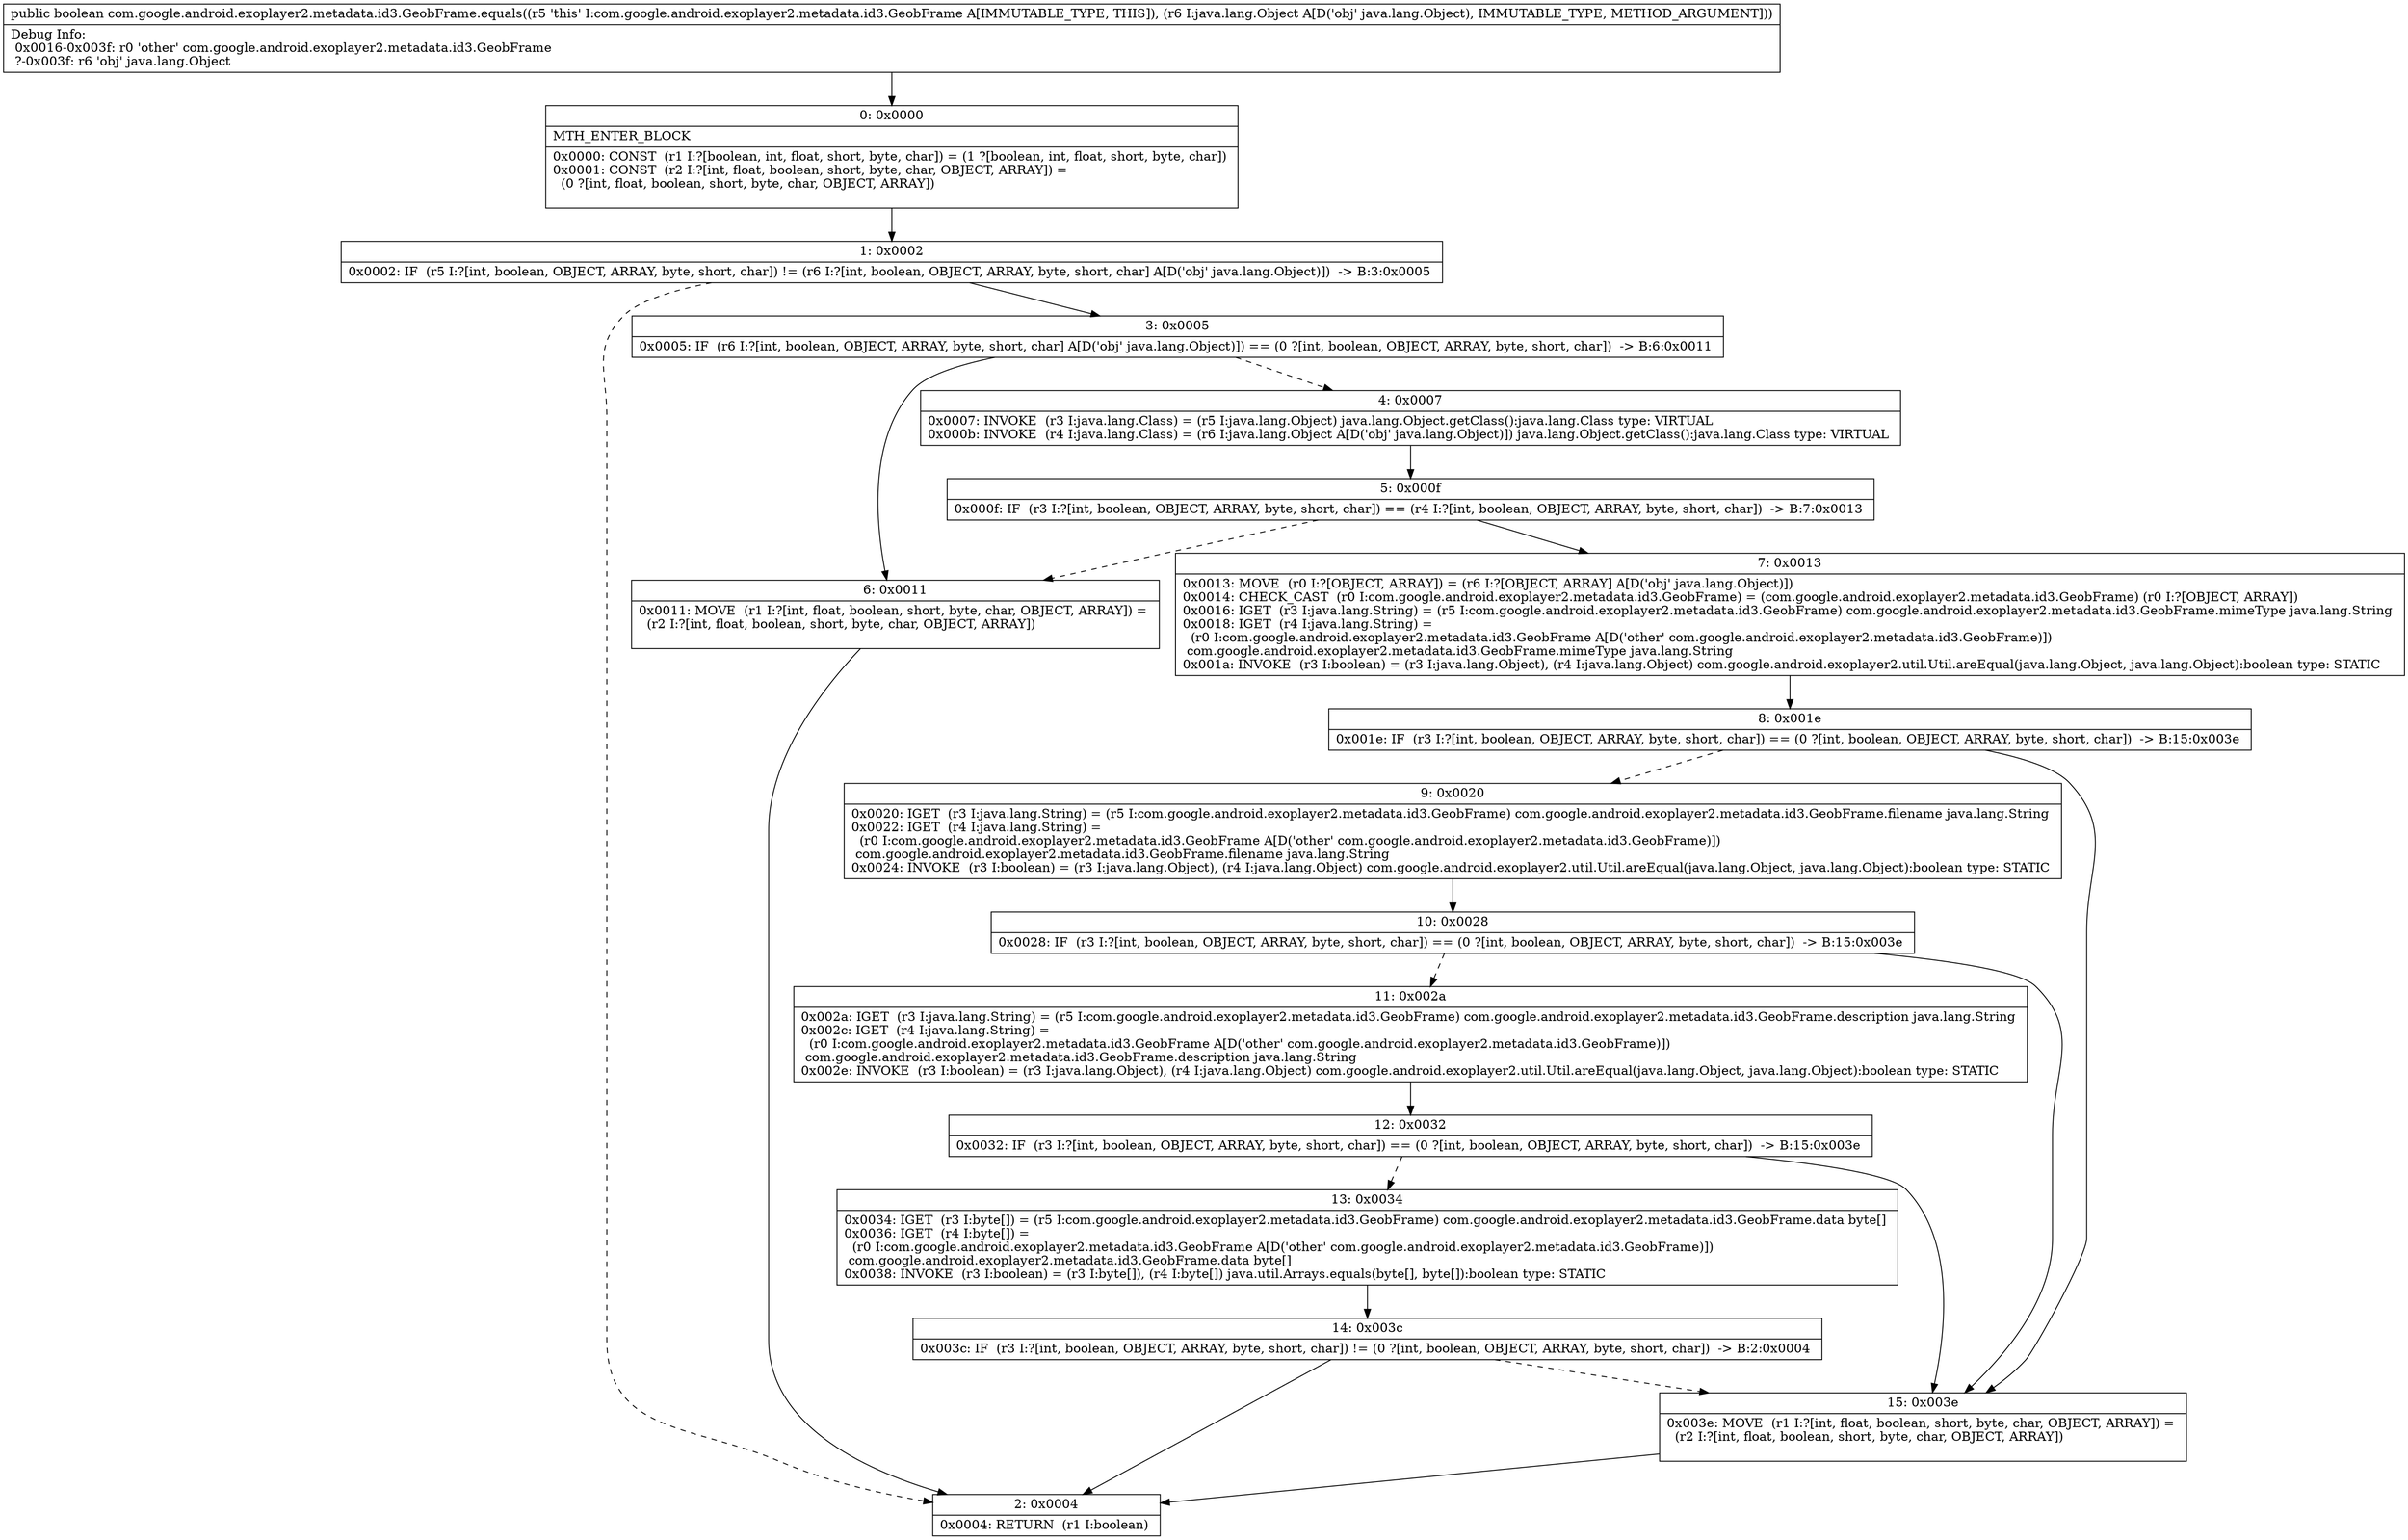 digraph "CFG forcom.google.android.exoplayer2.metadata.id3.GeobFrame.equals(Ljava\/lang\/Object;)Z" {
Node_0 [shape=record,label="{0\:\ 0x0000|MTH_ENTER_BLOCK\l|0x0000: CONST  (r1 I:?[boolean, int, float, short, byte, char]) = (1 ?[boolean, int, float, short, byte, char]) \l0x0001: CONST  (r2 I:?[int, float, boolean, short, byte, char, OBJECT, ARRAY]) = \l  (0 ?[int, float, boolean, short, byte, char, OBJECT, ARRAY])\l \l}"];
Node_1 [shape=record,label="{1\:\ 0x0002|0x0002: IF  (r5 I:?[int, boolean, OBJECT, ARRAY, byte, short, char]) != (r6 I:?[int, boolean, OBJECT, ARRAY, byte, short, char] A[D('obj' java.lang.Object)])  \-\> B:3:0x0005 \l}"];
Node_2 [shape=record,label="{2\:\ 0x0004|0x0004: RETURN  (r1 I:boolean) \l}"];
Node_3 [shape=record,label="{3\:\ 0x0005|0x0005: IF  (r6 I:?[int, boolean, OBJECT, ARRAY, byte, short, char] A[D('obj' java.lang.Object)]) == (0 ?[int, boolean, OBJECT, ARRAY, byte, short, char])  \-\> B:6:0x0011 \l}"];
Node_4 [shape=record,label="{4\:\ 0x0007|0x0007: INVOKE  (r3 I:java.lang.Class) = (r5 I:java.lang.Object) java.lang.Object.getClass():java.lang.Class type: VIRTUAL \l0x000b: INVOKE  (r4 I:java.lang.Class) = (r6 I:java.lang.Object A[D('obj' java.lang.Object)]) java.lang.Object.getClass():java.lang.Class type: VIRTUAL \l}"];
Node_5 [shape=record,label="{5\:\ 0x000f|0x000f: IF  (r3 I:?[int, boolean, OBJECT, ARRAY, byte, short, char]) == (r4 I:?[int, boolean, OBJECT, ARRAY, byte, short, char])  \-\> B:7:0x0013 \l}"];
Node_6 [shape=record,label="{6\:\ 0x0011|0x0011: MOVE  (r1 I:?[int, float, boolean, short, byte, char, OBJECT, ARRAY]) = \l  (r2 I:?[int, float, boolean, short, byte, char, OBJECT, ARRAY])\l \l}"];
Node_7 [shape=record,label="{7\:\ 0x0013|0x0013: MOVE  (r0 I:?[OBJECT, ARRAY]) = (r6 I:?[OBJECT, ARRAY] A[D('obj' java.lang.Object)]) \l0x0014: CHECK_CAST  (r0 I:com.google.android.exoplayer2.metadata.id3.GeobFrame) = (com.google.android.exoplayer2.metadata.id3.GeobFrame) (r0 I:?[OBJECT, ARRAY]) \l0x0016: IGET  (r3 I:java.lang.String) = (r5 I:com.google.android.exoplayer2.metadata.id3.GeobFrame) com.google.android.exoplayer2.metadata.id3.GeobFrame.mimeType java.lang.String \l0x0018: IGET  (r4 I:java.lang.String) = \l  (r0 I:com.google.android.exoplayer2.metadata.id3.GeobFrame A[D('other' com.google.android.exoplayer2.metadata.id3.GeobFrame)])\l com.google.android.exoplayer2.metadata.id3.GeobFrame.mimeType java.lang.String \l0x001a: INVOKE  (r3 I:boolean) = (r3 I:java.lang.Object), (r4 I:java.lang.Object) com.google.android.exoplayer2.util.Util.areEqual(java.lang.Object, java.lang.Object):boolean type: STATIC \l}"];
Node_8 [shape=record,label="{8\:\ 0x001e|0x001e: IF  (r3 I:?[int, boolean, OBJECT, ARRAY, byte, short, char]) == (0 ?[int, boolean, OBJECT, ARRAY, byte, short, char])  \-\> B:15:0x003e \l}"];
Node_9 [shape=record,label="{9\:\ 0x0020|0x0020: IGET  (r3 I:java.lang.String) = (r5 I:com.google.android.exoplayer2.metadata.id3.GeobFrame) com.google.android.exoplayer2.metadata.id3.GeobFrame.filename java.lang.String \l0x0022: IGET  (r4 I:java.lang.String) = \l  (r0 I:com.google.android.exoplayer2.metadata.id3.GeobFrame A[D('other' com.google.android.exoplayer2.metadata.id3.GeobFrame)])\l com.google.android.exoplayer2.metadata.id3.GeobFrame.filename java.lang.String \l0x0024: INVOKE  (r3 I:boolean) = (r3 I:java.lang.Object), (r4 I:java.lang.Object) com.google.android.exoplayer2.util.Util.areEqual(java.lang.Object, java.lang.Object):boolean type: STATIC \l}"];
Node_10 [shape=record,label="{10\:\ 0x0028|0x0028: IF  (r3 I:?[int, boolean, OBJECT, ARRAY, byte, short, char]) == (0 ?[int, boolean, OBJECT, ARRAY, byte, short, char])  \-\> B:15:0x003e \l}"];
Node_11 [shape=record,label="{11\:\ 0x002a|0x002a: IGET  (r3 I:java.lang.String) = (r5 I:com.google.android.exoplayer2.metadata.id3.GeobFrame) com.google.android.exoplayer2.metadata.id3.GeobFrame.description java.lang.String \l0x002c: IGET  (r4 I:java.lang.String) = \l  (r0 I:com.google.android.exoplayer2.metadata.id3.GeobFrame A[D('other' com.google.android.exoplayer2.metadata.id3.GeobFrame)])\l com.google.android.exoplayer2.metadata.id3.GeobFrame.description java.lang.String \l0x002e: INVOKE  (r3 I:boolean) = (r3 I:java.lang.Object), (r4 I:java.lang.Object) com.google.android.exoplayer2.util.Util.areEqual(java.lang.Object, java.lang.Object):boolean type: STATIC \l}"];
Node_12 [shape=record,label="{12\:\ 0x0032|0x0032: IF  (r3 I:?[int, boolean, OBJECT, ARRAY, byte, short, char]) == (0 ?[int, boolean, OBJECT, ARRAY, byte, short, char])  \-\> B:15:0x003e \l}"];
Node_13 [shape=record,label="{13\:\ 0x0034|0x0034: IGET  (r3 I:byte[]) = (r5 I:com.google.android.exoplayer2.metadata.id3.GeobFrame) com.google.android.exoplayer2.metadata.id3.GeobFrame.data byte[] \l0x0036: IGET  (r4 I:byte[]) = \l  (r0 I:com.google.android.exoplayer2.metadata.id3.GeobFrame A[D('other' com.google.android.exoplayer2.metadata.id3.GeobFrame)])\l com.google.android.exoplayer2.metadata.id3.GeobFrame.data byte[] \l0x0038: INVOKE  (r3 I:boolean) = (r3 I:byte[]), (r4 I:byte[]) java.util.Arrays.equals(byte[], byte[]):boolean type: STATIC \l}"];
Node_14 [shape=record,label="{14\:\ 0x003c|0x003c: IF  (r3 I:?[int, boolean, OBJECT, ARRAY, byte, short, char]) != (0 ?[int, boolean, OBJECT, ARRAY, byte, short, char])  \-\> B:2:0x0004 \l}"];
Node_15 [shape=record,label="{15\:\ 0x003e|0x003e: MOVE  (r1 I:?[int, float, boolean, short, byte, char, OBJECT, ARRAY]) = \l  (r2 I:?[int, float, boolean, short, byte, char, OBJECT, ARRAY])\l \l}"];
MethodNode[shape=record,label="{public boolean com.google.android.exoplayer2.metadata.id3.GeobFrame.equals((r5 'this' I:com.google.android.exoplayer2.metadata.id3.GeobFrame A[IMMUTABLE_TYPE, THIS]), (r6 I:java.lang.Object A[D('obj' java.lang.Object), IMMUTABLE_TYPE, METHOD_ARGUMENT]))  | Debug Info:\l  0x0016\-0x003f: r0 'other' com.google.android.exoplayer2.metadata.id3.GeobFrame\l  ?\-0x003f: r6 'obj' java.lang.Object\l}"];
MethodNode -> Node_0;
Node_0 -> Node_1;
Node_1 -> Node_2[style=dashed];
Node_1 -> Node_3;
Node_3 -> Node_4[style=dashed];
Node_3 -> Node_6;
Node_4 -> Node_5;
Node_5 -> Node_6[style=dashed];
Node_5 -> Node_7;
Node_6 -> Node_2;
Node_7 -> Node_8;
Node_8 -> Node_9[style=dashed];
Node_8 -> Node_15;
Node_9 -> Node_10;
Node_10 -> Node_11[style=dashed];
Node_10 -> Node_15;
Node_11 -> Node_12;
Node_12 -> Node_13[style=dashed];
Node_12 -> Node_15;
Node_13 -> Node_14;
Node_14 -> Node_2;
Node_14 -> Node_15[style=dashed];
Node_15 -> Node_2;
}

